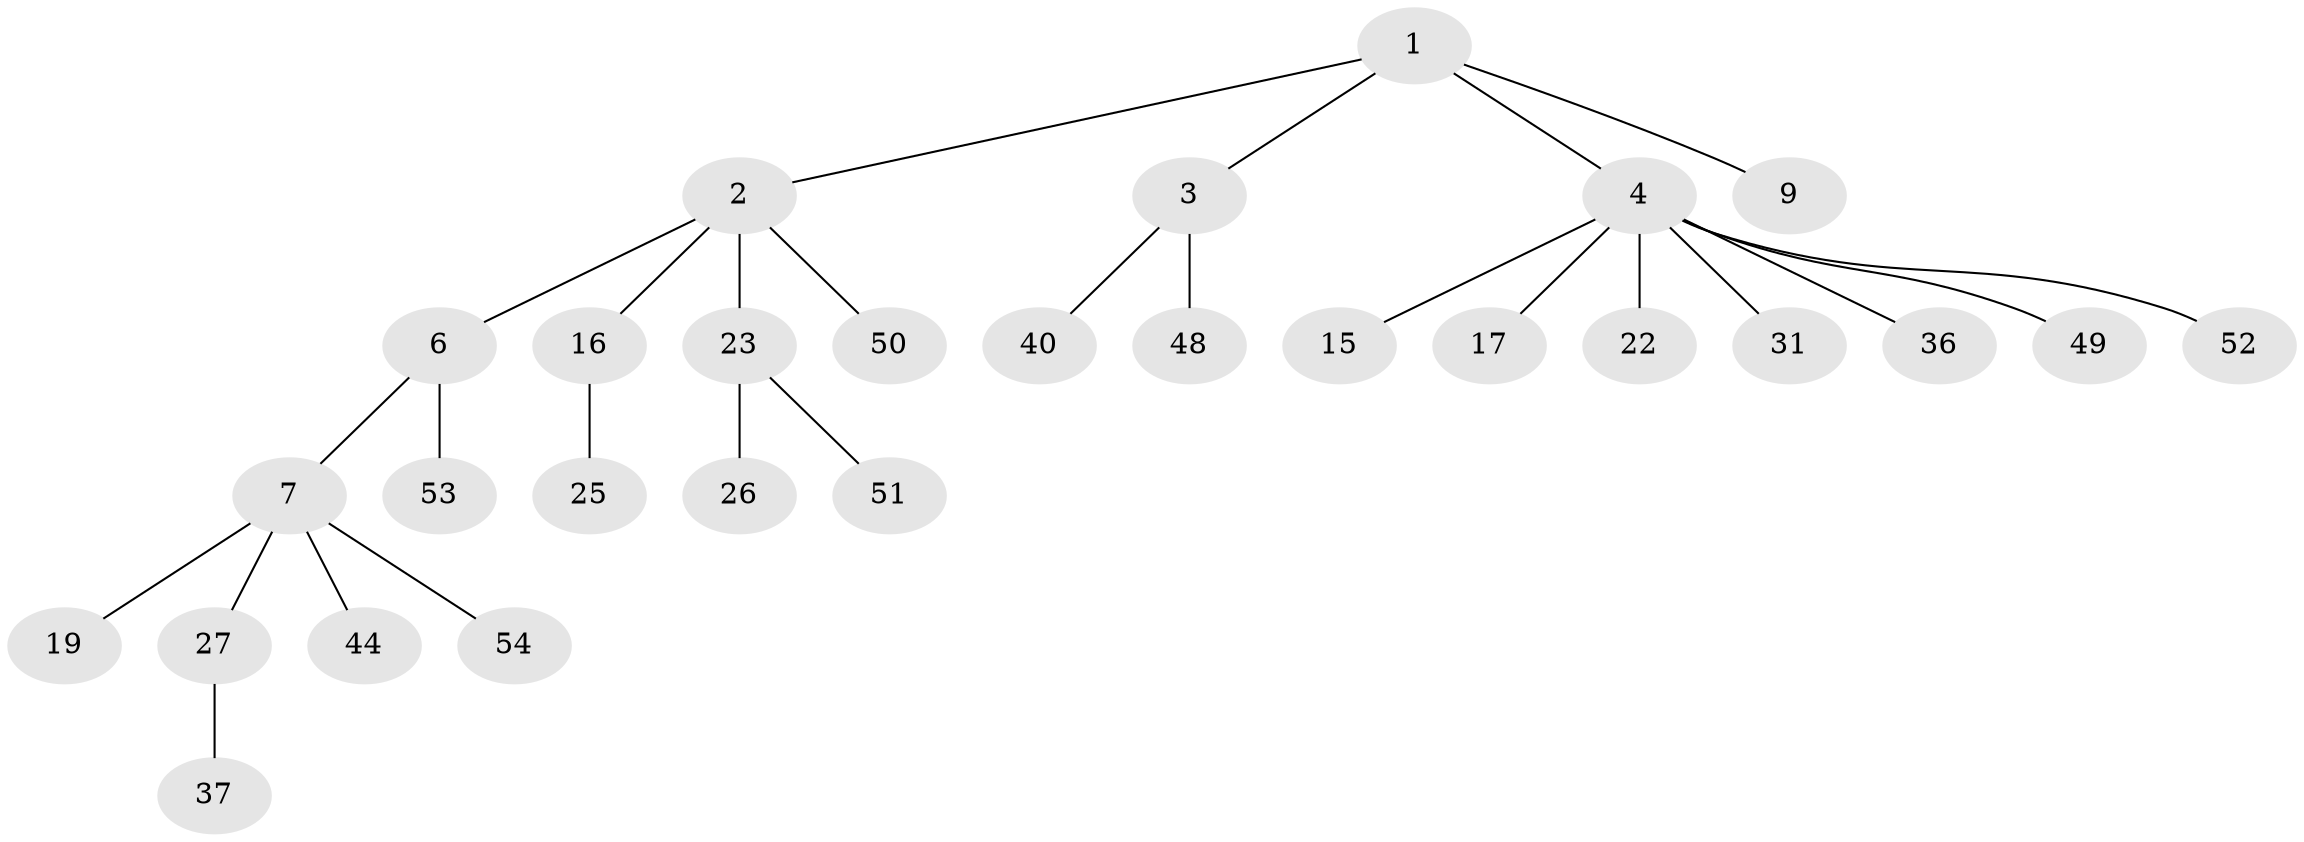 // original degree distribution, {5: 0.03571428571428571, 4: 0.05357142857142857, 3: 0.14285714285714285, 7: 0.017857142857142856, 6: 0.017857142857142856, 1: 0.5535714285714286, 2: 0.17857142857142858}
// Generated by graph-tools (version 1.1) at 2025/15/03/09/25 04:15:23]
// undirected, 28 vertices, 27 edges
graph export_dot {
graph [start="1"]
  node [color=gray90,style=filled];
  1 [super="+12"];
  2 [super="+5+41"];
  3 [super="+14"];
  4 [super="+29+8"];
  6;
  7 [super="+20+21+11+10+24"];
  9;
  15 [super="+33+43+32"];
  16 [super="+35"];
  17;
  19;
  22 [super="+38"];
  23;
  25;
  26;
  27 [super="+28"];
  31;
  36 [super="+55"];
  37;
  40;
  44;
  48;
  49;
  50;
  51;
  52;
  53;
  54;
  1 -- 2;
  1 -- 3;
  1 -- 4;
  1 -- 9;
  2 -- 6;
  2 -- 16;
  2 -- 50;
  2 -- 23;
  3 -- 48;
  3 -- 40;
  4 -- 17;
  4 -- 22;
  4 -- 52;
  4 -- 49;
  4 -- 36;
  4 -- 15;
  4 -- 31;
  6 -- 7;
  6 -- 53;
  7 -- 54;
  7 -- 44;
  7 -- 27;
  7 -- 19;
  16 -- 25;
  23 -- 26;
  23 -- 51;
  27 -- 37;
}
